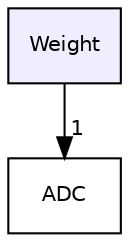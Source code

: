 digraph "Weight" {
  compound=true
  node [ fontsize="10", fontname="Helvetica"];
  edge [ labelfontsize="10", labelfontname="Helvetica"];
  dir_5a6c06c335b56b7c50e478a2a7305cf3 [shape=box, label="Weight", style="filled", fillcolor="#eeeeff", pencolor="black", URL="dir_5a6c06c335b56b7c50e478a2a7305cf3.html"];
  dir_739e530fc6fa038c379ec8b4170d8153 [shape=box label="ADC" URL="dir_739e530fc6fa038c379ec8b4170d8153.html"];
  dir_5a6c06c335b56b7c50e478a2a7305cf3->dir_739e530fc6fa038c379ec8b4170d8153 [headlabel="1", labeldistance=1.5 headhref="dir_000007_000000.html"];
}

